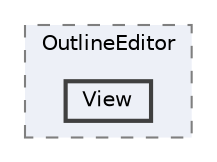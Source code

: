digraph "C:/Users/むずでょ/Documents/Unity Projects/RMU-1-00-00-Research/Assets/RPGMaker/Codebase/Editor/OutlineEditor/View"
{
 // LATEX_PDF_SIZE
  bgcolor="transparent";
  edge [fontname=Helvetica,fontsize=10,labelfontname=Helvetica,labelfontsize=10];
  node [fontname=Helvetica,fontsize=10,shape=box,height=0.2,width=0.4];
  compound=true
  subgraph clusterdir_978d5f3454f7a6a16ddbc6575d492a64 {
    graph [ bgcolor="#edf0f7", pencolor="grey50", label="OutlineEditor", fontname=Helvetica,fontsize=10 style="filled,dashed", URL="dir_978d5f3454f7a6a16ddbc6575d492a64.html",tooltip=""]
  dir_1e20af0ea735b7a7c59ca1717c4fed75 [label="View", fillcolor="#edf0f7", color="grey25", style="filled,bold", URL="dir_1e20af0ea735b7a7c59ca1717c4fed75.html",tooltip=""];
  }
}
